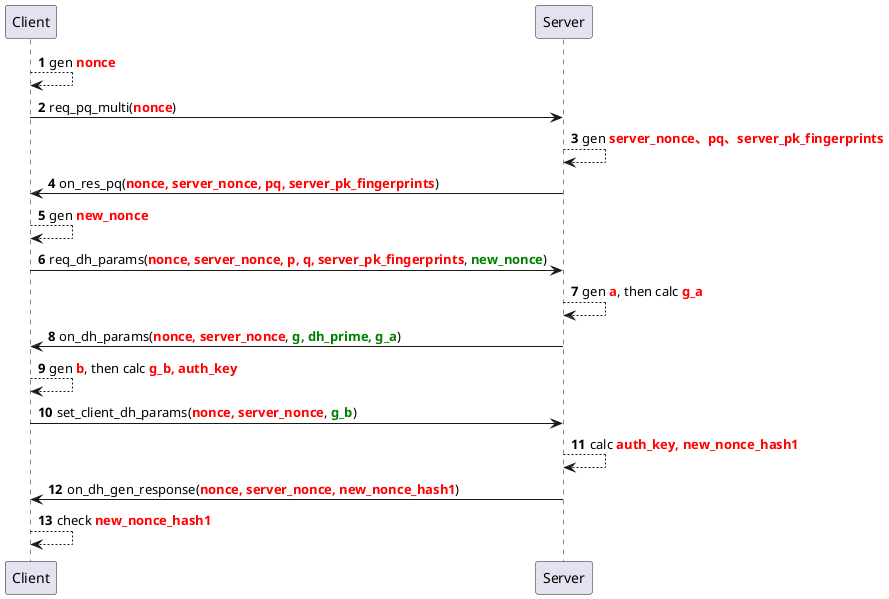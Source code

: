 @startuml

participant Client as C
participant Server as S

autonumber
C --> C: gen <color: red>**nonce**</color>
C -> S: req_pq_multi(<color: red>**nonce**</color>)
S --> S: gen <color: red>**server_nonce、pq、server_pk_fingerprints**</color>
C <- S: on_res_pq(<color: red>**nonce, server_nonce, pq, server_pk_fingerprints**</color>)
C --> C: gen <color: red>**new_nonce**</color>
C -> S: req_dh_params(<color: red>**nonce, server_nonce, p, q, server_pk_fingerprints**</color>, <color: green>**new_nonce**</color>)
S --> S: gen <color: red>**a**</color>, then calc <color: red>**g_a**</color>
C <- S: on_dh_params(<color: red>**nonce, server_nonce**</color>, <color: green>**g, dh_prime, g_a**</color>)
C --> C: gen <color: red>**b**</color>, then calc <color: red>**g_b, auth_key**</color>
C -> S: set_client_dh_params(<color: red>**nonce, server_nonce**</color>, <color: green>**g_b**</color>)
S --> S: calc <color: red>**auth_key, new_nonce_hash1**</color>
C <- S: on_dh_gen_response(<color: red>**nonce, server_nonce, new_nonce_hash1**</color>)
C --> C: check <color: red>**new_nonce_hash1**</color>

@enduml